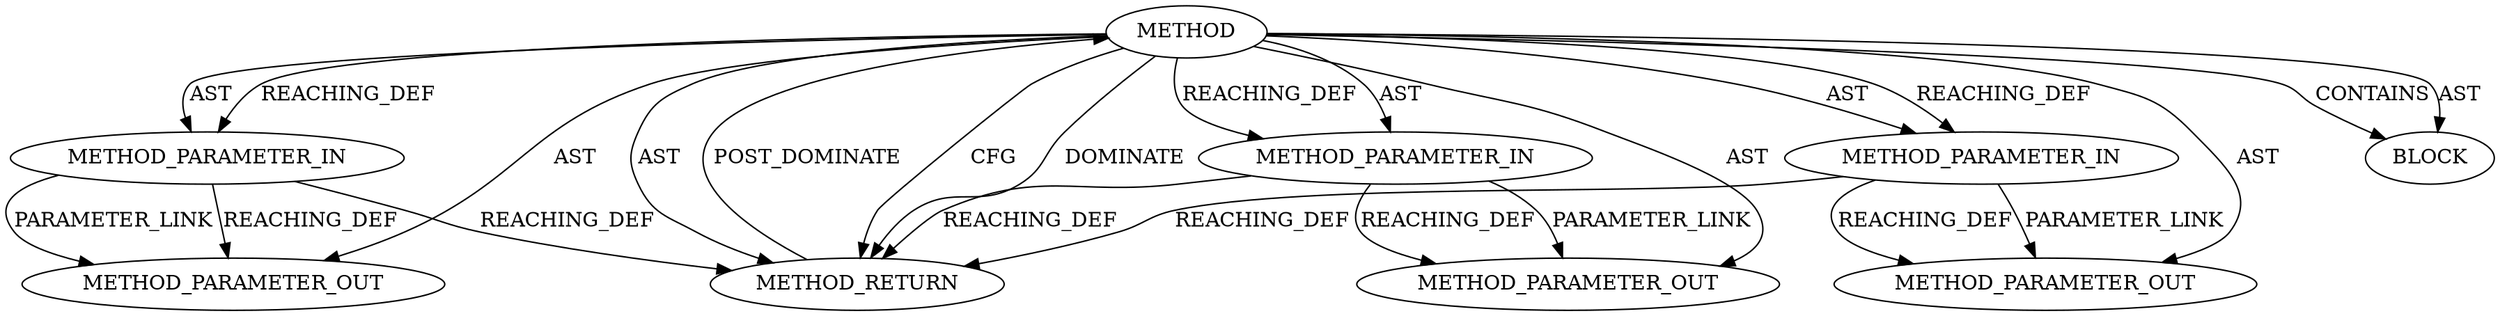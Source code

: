 digraph {
  22255 [label=METHOD_PARAMETER_OUT ORDER=1 CODE="p1" IS_VARIADIC=false TYPE_FULL_NAME="ANY" EVALUATION_STRATEGY="BY_VALUE" INDEX=1 NAME="p1"]
  22257 [label=METHOD_PARAMETER_OUT ORDER=3 CODE="p3" IS_VARIADIC=false TYPE_FULL_NAME="ANY" EVALUATION_STRATEGY="BY_VALUE" INDEX=3 NAME="p3"]
  20628 [label=METHOD_RETURN ORDER=2 CODE="RET" TYPE_FULL_NAME="ANY" EVALUATION_STRATEGY="BY_VALUE"]
  20626 [label=METHOD_PARAMETER_IN ORDER=3 CODE="p3" IS_VARIADIC=false TYPE_FULL_NAME="ANY" EVALUATION_STRATEGY="BY_VALUE" INDEX=3 NAME="p3"]
  20627 [label=BLOCK ORDER=1 ARGUMENT_INDEX=1 CODE="<empty>" TYPE_FULL_NAME="ANY"]
  20625 [label=METHOD_PARAMETER_IN ORDER=2 CODE="p2" IS_VARIADIC=false TYPE_FULL_NAME="ANY" EVALUATION_STRATEGY="BY_VALUE" INDEX=2 NAME="p2"]
  20623 [label=METHOD AST_PARENT_TYPE="NAMESPACE_BLOCK" AST_PARENT_FULL_NAME="<global>" ORDER=0 CODE="<empty>" FULL_NAME="memset" IS_EXTERNAL=true FILENAME="<empty>" SIGNATURE="" NAME="memset"]
  20624 [label=METHOD_PARAMETER_IN ORDER=1 CODE="p1" IS_VARIADIC=false TYPE_FULL_NAME="ANY" EVALUATION_STRATEGY="BY_VALUE" INDEX=1 NAME="p1"]
  22256 [label=METHOD_PARAMETER_OUT ORDER=2 CODE="p2" IS_VARIADIC=false TYPE_FULL_NAME="ANY" EVALUATION_STRATEGY="BY_VALUE" INDEX=2 NAME="p2"]
  20623 -> 20628 [label=CFG ]
  20624 -> 20628 [label=REACHING_DEF VARIABLE="p1"]
  20626 -> 22257 [label=REACHING_DEF VARIABLE="p3"]
  20623 -> 22255 [label=AST ]
  20623 -> 20625 [label=AST ]
  20623 -> 20626 [label=AST ]
  20623 -> 20624 [label=REACHING_DEF VARIABLE=""]
  20626 -> 22257 [label=PARAMETER_LINK ]
  20623 -> 20626 [label=REACHING_DEF VARIABLE=""]
  20625 -> 22256 [label=REACHING_DEF VARIABLE="p2"]
  20625 -> 20628 [label=REACHING_DEF VARIABLE="p2"]
  20623 -> 20628 [label=AST ]
  20623 -> 20624 [label=AST ]
  20628 -> 20623 [label=POST_DOMINATE ]
  20623 -> 20625 [label=REACHING_DEF VARIABLE=""]
  20625 -> 22256 [label=PARAMETER_LINK ]
  20623 -> 22256 [label=AST ]
  20624 -> 22255 [label=REACHING_DEF VARIABLE="p1"]
  20623 -> 20627 [label=CONTAINS ]
  20623 -> 20628 [label=DOMINATE ]
  20623 -> 20627 [label=AST ]
  20623 -> 22257 [label=AST ]
  20626 -> 20628 [label=REACHING_DEF VARIABLE="p3"]
  20624 -> 22255 [label=PARAMETER_LINK ]
}
